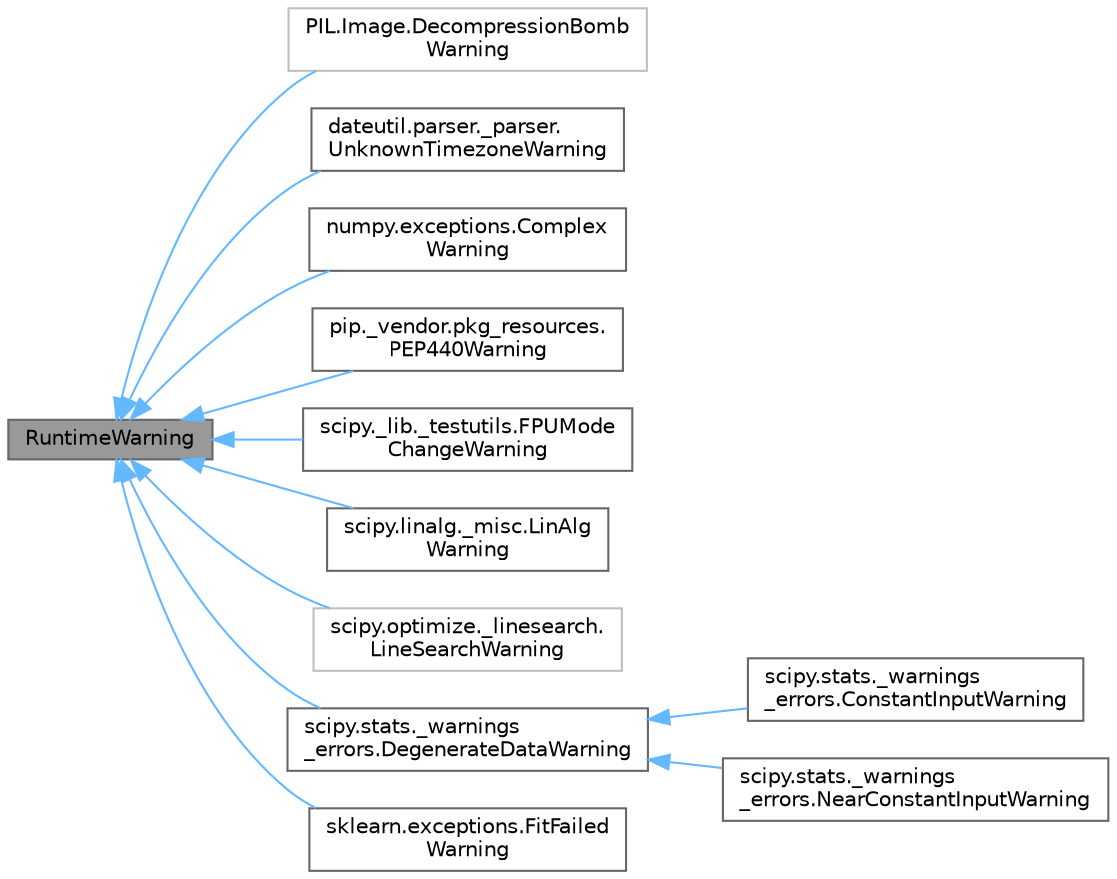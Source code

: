 digraph "RuntimeWarning"
{
 // LATEX_PDF_SIZE
  bgcolor="transparent";
  edge [fontname=Helvetica,fontsize=10,labelfontname=Helvetica,labelfontsize=10];
  node [fontname=Helvetica,fontsize=10,shape=box,height=0.2,width=0.4];
  rankdir="LR";
  Node1 [id="Node000001",label="RuntimeWarning",height=0.2,width=0.4,color="gray40", fillcolor="grey60", style="filled", fontcolor="black",tooltip=" "];
  Node1 -> Node2 [id="edge1_Node000001_Node000002",dir="back",color="steelblue1",style="solid",tooltip=" "];
  Node2 [id="Node000002",label="PIL.Image.DecompressionBomb\lWarning",height=0.2,width=0.4,color="grey75", fillcolor="white", style="filled",URL="$da/db2/classPIL_1_1Image_1_1DecompressionBombWarning.html",tooltip=" "];
  Node1 -> Node3 [id="edge2_Node000001_Node000003",dir="back",color="steelblue1",style="solid",tooltip=" "];
  Node3 [id="Node000003",label="dateutil.parser._parser.\lUnknownTimezoneWarning",height=0.2,width=0.4,color="gray40", fillcolor="white", style="filled",URL="$dd/d0e/classdateutil_1_1parser_1_1__parser_1_1UnknownTimezoneWarning.html",tooltip=" "];
  Node1 -> Node4 [id="edge3_Node000001_Node000004",dir="back",color="steelblue1",style="solid",tooltip=" "];
  Node4 [id="Node000004",label="numpy.exceptions.Complex\lWarning",height=0.2,width=0.4,color="gray40", fillcolor="white", style="filled",URL="$d8/d3b/classnumpy_1_1exceptions_1_1ComplexWarning.html",tooltip=" "];
  Node1 -> Node5 [id="edge4_Node000001_Node000005",dir="back",color="steelblue1",style="solid",tooltip=" "];
  Node5 [id="Node000005",label="pip._vendor.pkg_resources.\lPEP440Warning",height=0.2,width=0.4,color="gray40", fillcolor="white", style="filled",URL="$dd/d56/classpip_1_1__vendor_1_1pkg__resources_1_1PEP440Warning.html",tooltip=" "];
  Node1 -> Node6 [id="edge5_Node000001_Node000006",dir="back",color="steelblue1",style="solid",tooltip=" "];
  Node6 [id="Node000006",label="scipy._lib._testutils.FPUMode\lChangeWarning",height=0.2,width=0.4,color="gray40", fillcolor="white", style="filled",URL="$d9/d6e/classscipy_1_1__lib_1_1__testutils_1_1FPUModeChangeWarning.html",tooltip=" "];
  Node1 -> Node7 [id="edge6_Node000001_Node000007",dir="back",color="steelblue1",style="solid",tooltip=" "];
  Node7 [id="Node000007",label="scipy.linalg._misc.LinAlg\lWarning",height=0.2,width=0.4,color="gray40", fillcolor="white", style="filled",URL="$d2/d7f/classscipy_1_1linalg_1_1__misc_1_1LinAlgWarning.html",tooltip=" "];
  Node1 -> Node8 [id="edge7_Node000001_Node000008",dir="back",color="steelblue1",style="solid",tooltip=" "];
  Node8 [id="Node000008",label="scipy.optimize._linesearch.\lLineSearchWarning",height=0.2,width=0.4,color="grey75", fillcolor="white", style="filled",URL="$d5/db9/classscipy_1_1optimize_1_1__linesearch_1_1LineSearchWarning.html",tooltip=" "];
  Node1 -> Node9 [id="edge8_Node000001_Node000009",dir="back",color="steelblue1",style="solid",tooltip=" "];
  Node9 [id="Node000009",label="scipy.stats._warnings\l_errors.DegenerateDataWarning",height=0.2,width=0.4,color="gray40", fillcolor="white", style="filled",URL="$d1/d0e/classscipy_1_1stats_1_1__warnings__errors_1_1DegenerateDataWarning.html",tooltip=" "];
  Node9 -> Node10 [id="edge9_Node000009_Node000010",dir="back",color="steelblue1",style="solid",tooltip=" "];
  Node10 [id="Node000010",label="scipy.stats._warnings\l_errors.ConstantInputWarning",height=0.2,width=0.4,color="gray40", fillcolor="white", style="filled",URL="$dd/da5/classscipy_1_1stats_1_1__warnings__errors_1_1ConstantInputWarning.html",tooltip=" "];
  Node9 -> Node11 [id="edge10_Node000009_Node000011",dir="back",color="steelblue1",style="solid",tooltip=" "];
  Node11 [id="Node000011",label="scipy.stats._warnings\l_errors.NearConstantInputWarning",height=0.2,width=0.4,color="gray40", fillcolor="white", style="filled",URL="$de/d5e/classscipy_1_1stats_1_1__warnings__errors_1_1NearConstantInputWarning.html",tooltip=" "];
  Node1 -> Node12 [id="edge11_Node000001_Node000012",dir="back",color="steelblue1",style="solid",tooltip=" "];
  Node12 [id="Node000012",label="sklearn.exceptions.FitFailed\lWarning",height=0.2,width=0.4,color="gray40", fillcolor="white", style="filled",URL="$da/d49/classsklearn_1_1exceptions_1_1FitFailedWarning.html",tooltip=" "];
}

